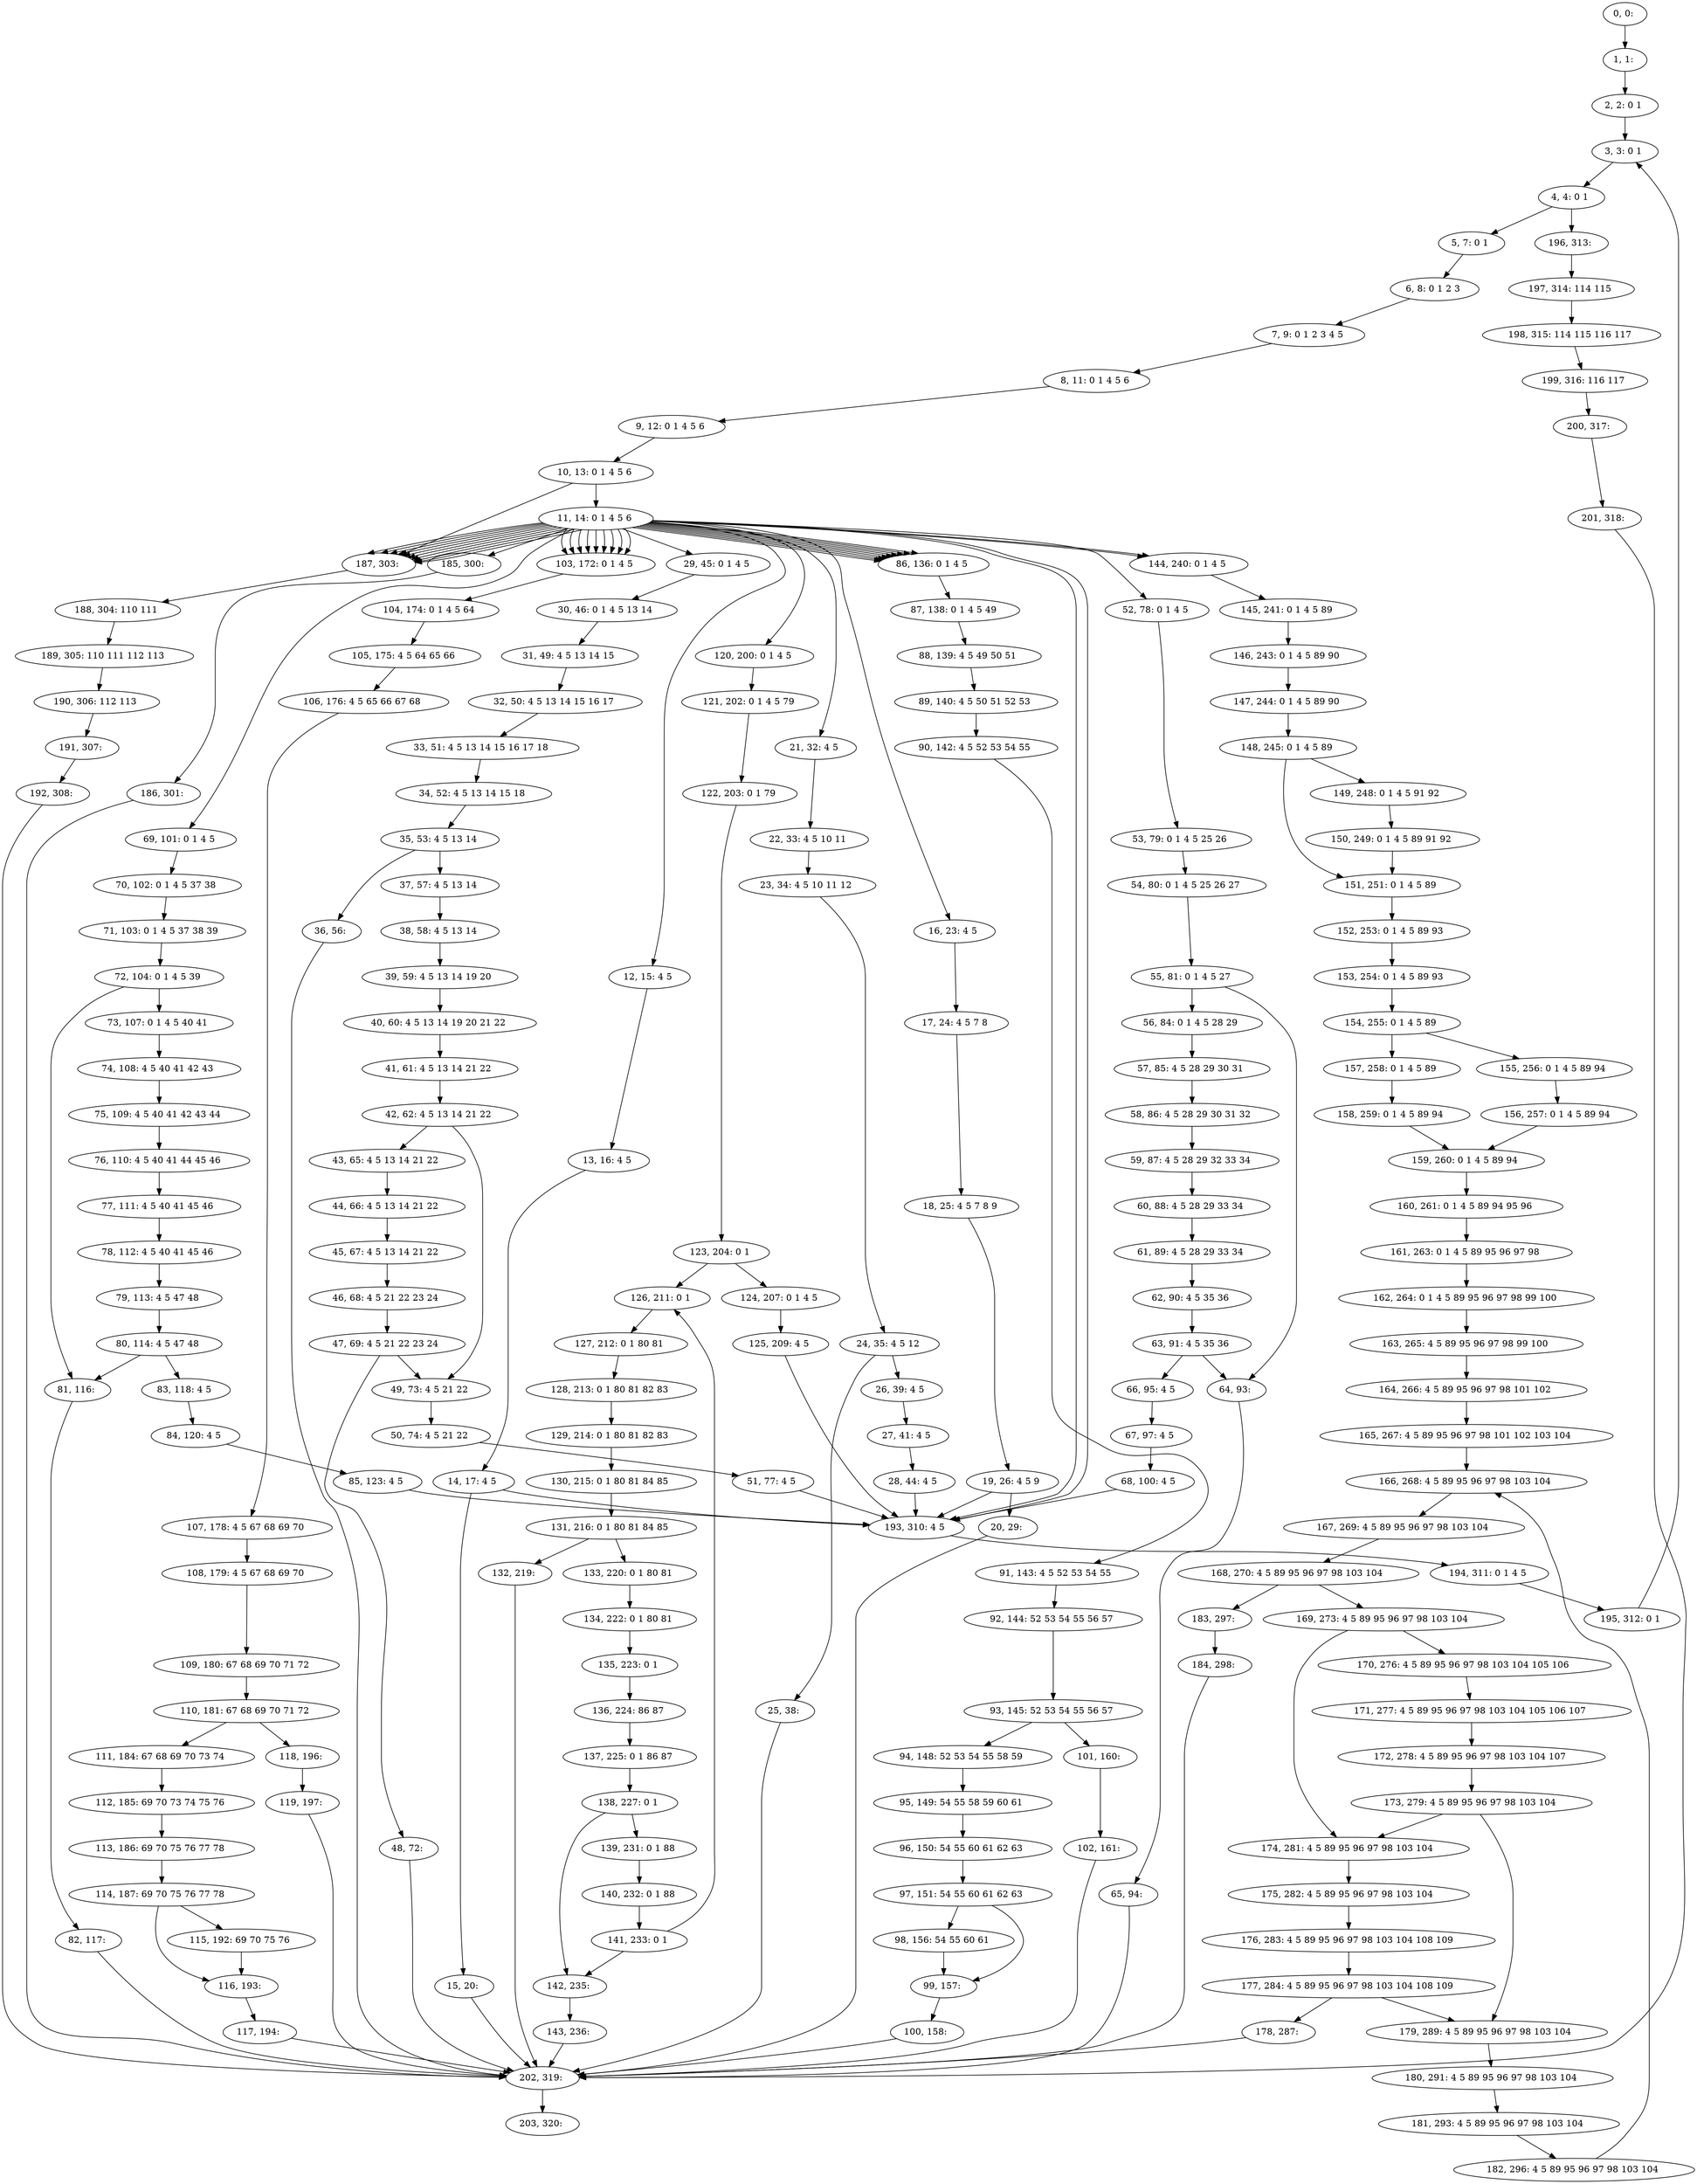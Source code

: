 digraph G {
0[label="0, 0: "];
1[label="1, 1: "];
2[label="2, 2: 0 1 "];
3[label="3, 3: 0 1 "];
4[label="4, 4: 0 1 "];
5[label="5, 7: 0 1 "];
6[label="6, 8: 0 1 2 3 "];
7[label="7, 9: 0 1 2 3 4 5 "];
8[label="8, 11: 0 1 4 5 6 "];
9[label="9, 12: 0 1 4 5 6 "];
10[label="10, 13: 0 1 4 5 6 "];
11[label="11, 14: 0 1 4 5 6 "];
12[label="12, 15: 4 5 "];
13[label="13, 16: 4 5 "];
14[label="14, 17: 4 5 "];
15[label="15, 20: "];
16[label="16, 23: 4 5 "];
17[label="17, 24: 4 5 7 8 "];
18[label="18, 25: 4 5 7 8 9 "];
19[label="19, 26: 4 5 9 "];
20[label="20, 29: "];
21[label="21, 32: 4 5 "];
22[label="22, 33: 4 5 10 11 "];
23[label="23, 34: 4 5 10 11 12 "];
24[label="24, 35: 4 5 12 "];
25[label="25, 38: "];
26[label="26, 39: 4 5 "];
27[label="27, 41: 4 5 "];
28[label="28, 44: 4 5 "];
29[label="29, 45: 0 1 4 5 "];
30[label="30, 46: 0 1 4 5 13 14 "];
31[label="31, 49: 4 5 13 14 15 "];
32[label="32, 50: 4 5 13 14 15 16 17 "];
33[label="33, 51: 4 5 13 14 15 16 17 18 "];
34[label="34, 52: 4 5 13 14 15 18 "];
35[label="35, 53: 4 5 13 14 "];
36[label="36, 56: "];
37[label="37, 57: 4 5 13 14 "];
38[label="38, 58: 4 5 13 14 "];
39[label="39, 59: 4 5 13 14 19 20 "];
40[label="40, 60: 4 5 13 14 19 20 21 22 "];
41[label="41, 61: 4 5 13 14 21 22 "];
42[label="42, 62: 4 5 13 14 21 22 "];
43[label="43, 65: 4 5 13 14 21 22 "];
44[label="44, 66: 4 5 13 14 21 22 "];
45[label="45, 67: 4 5 13 14 21 22 "];
46[label="46, 68: 4 5 21 22 23 24 "];
47[label="47, 69: 4 5 21 22 23 24 "];
48[label="48, 72: "];
49[label="49, 73: 4 5 21 22 "];
50[label="50, 74: 4 5 21 22 "];
51[label="51, 77: 4 5 "];
52[label="52, 78: 0 1 4 5 "];
53[label="53, 79: 0 1 4 5 25 26 "];
54[label="54, 80: 0 1 4 5 25 26 27 "];
55[label="55, 81: 0 1 4 5 27 "];
56[label="56, 84: 0 1 4 5 28 29 "];
57[label="57, 85: 4 5 28 29 30 31 "];
58[label="58, 86: 4 5 28 29 30 31 32 "];
59[label="59, 87: 4 5 28 29 32 33 34 "];
60[label="60, 88: 4 5 28 29 33 34 "];
61[label="61, 89: 4 5 28 29 33 34 "];
62[label="62, 90: 4 5 35 36 "];
63[label="63, 91: 4 5 35 36 "];
64[label="64, 93: "];
65[label="65, 94: "];
66[label="66, 95: 4 5 "];
67[label="67, 97: 4 5 "];
68[label="68, 100: 4 5 "];
69[label="69, 101: 0 1 4 5 "];
70[label="70, 102: 0 1 4 5 37 38 "];
71[label="71, 103: 0 1 4 5 37 38 39 "];
72[label="72, 104: 0 1 4 5 39 "];
73[label="73, 107: 0 1 4 5 40 41 "];
74[label="74, 108: 4 5 40 41 42 43 "];
75[label="75, 109: 4 5 40 41 42 43 44 "];
76[label="76, 110: 4 5 40 41 44 45 46 "];
77[label="77, 111: 4 5 40 41 45 46 "];
78[label="78, 112: 4 5 40 41 45 46 "];
79[label="79, 113: 4 5 47 48 "];
80[label="80, 114: 4 5 47 48 "];
81[label="81, 116: "];
82[label="82, 117: "];
83[label="83, 118: 4 5 "];
84[label="84, 120: 4 5 "];
85[label="85, 123: 4 5 "];
86[label="86, 136: 0 1 4 5 "];
87[label="87, 138: 0 1 4 5 49 "];
88[label="88, 139: 4 5 49 50 51 "];
89[label="89, 140: 4 5 50 51 52 53 "];
90[label="90, 142: 4 5 52 53 54 55 "];
91[label="91, 143: 4 5 52 53 54 55 "];
92[label="92, 144: 52 53 54 55 56 57 "];
93[label="93, 145: 52 53 54 55 56 57 "];
94[label="94, 148: 52 53 54 55 58 59 "];
95[label="95, 149: 54 55 58 59 60 61 "];
96[label="96, 150: 54 55 60 61 62 63 "];
97[label="97, 151: 54 55 60 61 62 63 "];
98[label="98, 156: 54 55 60 61 "];
99[label="99, 157: "];
100[label="100, 158: "];
101[label="101, 160: "];
102[label="102, 161: "];
103[label="103, 172: 0 1 4 5 "];
104[label="104, 174: 0 1 4 5 64 "];
105[label="105, 175: 4 5 64 65 66 "];
106[label="106, 176: 4 5 65 66 67 68 "];
107[label="107, 178: 4 5 67 68 69 70 "];
108[label="108, 179: 4 5 67 68 69 70 "];
109[label="109, 180: 67 68 69 70 71 72 "];
110[label="110, 181: 67 68 69 70 71 72 "];
111[label="111, 184: 67 68 69 70 73 74 "];
112[label="112, 185: 69 70 73 74 75 76 "];
113[label="113, 186: 69 70 75 76 77 78 "];
114[label="114, 187: 69 70 75 76 77 78 "];
115[label="115, 192: 69 70 75 76 "];
116[label="116, 193: "];
117[label="117, 194: "];
118[label="118, 196: "];
119[label="119, 197: "];
120[label="120, 200: 0 1 4 5 "];
121[label="121, 202: 0 1 4 5 79 "];
122[label="122, 203: 0 1 79 "];
123[label="123, 204: 0 1 "];
124[label="124, 207: 0 1 4 5 "];
125[label="125, 209: 4 5 "];
126[label="126, 211: 0 1 "];
127[label="127, 212: 0 1 80 81 "];
128[label="128, 213: 0 1 80 81 82 83 "];
129[label="129, 214: 0 1 80 81 82 83 "];
130[label="130, 215: 0 1 80 81 84 85 "];
131[label="131, 216: 0 1 80 81 84 85 "];
132[label="132, 219: "];
133[label="133, 220: 0 1 80 81 "];
134[label="134, 222: 0 1 80 81 "];
135[label="135, 223: 0 1 "];
136[label="136, 224: 86 87 "];
137[label="137, 225: 0 1 86 87 "];
138[label="138, 227: 0 1 "];
139[label="139, 231: 0 1 88 "];
140[label="140, 232: 0 1 88 "];
141[label="141, 233: 0 1 "];
142[label="142, 235: "];
143[label="143, 236: "];
144[label="144, 240: 0 1 4 5 "];
145[label="145, 241: 0 1 4 5 89 "];
146[label="146, 243: 0 1 4 5 89 90 "];
147[label="147, 244: 0 1 4 5 89 90 "];
148[label="148, 245: 0 1 4 5 89 "];
149[label="149, 248: 0 1 4 5 91 92 "];
150[label="150, 249: 0 1 4 5 89 91 92 "];
151[label="151, 251: 0 1 4 5 89 "];
152[label="152, 253: 0 1 4 5 89 93 "];
153[label="153, 254: 0 1 4 5 89 93 "];
154[label="154, 255: 0 1 4 5 89 "];
155[label="155, 256: 0 1 4 5 89 94 "];
156[label="156, 257: 0 1 4 5 89 94 "];
157[label="157, 258: 0 1 4 5 89 "];
158[label="158, 259: 0 1 4 5 89 94 "];
159[label="159, 260: 0 1 4 5 89 94 "];
160[label="160, 261: 0 1 4 5 89 94 95 96 "];
161[label="161, 263: 0 1 4 5 89 95 96 97 98 "];
162[label="162, 264: 0 1 4 5 89 95 96 97 98 99 100 "];
163[label="163, 265: 4 5 89 95 96 97 98 99 100 "];
164[label="164, 266: 4 5 89 95 96 97 98 101 102 "];
165[label="165, 267: 4 5 89 95 96 97 98 101 102 103 104 "];
166[label="166, 268: 4 5 89 95 96 97 98 103 104 "];
167[label="167, 269: 4 5 89 95 96 97 98 103 104 "];
168[label="168, 270: 4 5 89 95 96 97 98 103 104 "];
169[label="169, 273: 4 5 89 95 96 97 98 103 104 "];
170[label="170, 276: 4 5 89 95 96 97 98 103 104 105 106 "];
171[label="171, 277: 4 5 89 95 96 97 98 103 104 105 106 107 "];
172[label="172, 278: 4 5 89 95 96 97 98 103 104 107 "];
173[label="173, 279: 4 5 89 95 96 97 98 103 104 "];
174[label="174, 281: 4 5 89 95 96 97 98 103 104 "];
175[label="175, 282: 4 5 89 95 96 97 98 103 104 "];
176[label="176, 283: 4 5 89 95 96 97 98 103 104 108 109 "];
177[label="177, 284: 4 5 89 95 96 97 98 103 104 108 109 "];
178[label="178, 287: "];
179[label="179, 289: 4 5 89 95 96 97 98 103 104 "];
180[label="180, 291: 4 5 89 95 96 97 98 103 104 "];
181[label="181, 293: 4 5 89 95 96 97 98 103 104 "];
182[label="182, 296: 4 5 89 95 96 97 98 103 104 "];
183[label="183, 297: "];
184[label="184, 298: "];
185[label="185, 300: "];
186[label="186, 301: "];
187[label="187, 303: "];
188[label="188, 304: 110 111 "];
189[label="189, 305: 110 111 112 113 "];
190[label="190, 306: 112 113 "];
191[label="191, 307: "];
192[label="192, 308: "];
193[label="193, 310: 4 5 "];
194[label="194, 311: 0 1 4 5 "];
195[label="195, 312: 0 1 "];
196[label="196, 313: "];
197[label="197, 314: 114 115 "];
198[label="198, 315: 114 115 116 117 "];
199[label="199, 316: 116 117 "];
200[label="200, 317: "];
201[label="201, 318: "];
202[label="202, 319: "];
203[label="203, 320: "];
0->1 ;
1->2 ;
2->3 ;
3->4 ;
4->5 ;
4->196 ;
5->6 ;
6->7 ;
7->8 ;
8->9 ;
9->10 ;
10->11 ;
10->187 ;
11->185 ;
11->12 ;
11->16 ;
11->21 ;
11->52 ;
11->69 ;
11->120 ;
11->193 ;
11->29 ;
11->193 ;
11->144 ;
11->144 ;
11->187 ;
11->187 ;
11->187 ;
11->187 ;
11->187 ;
11->187 ;
11->187 ;
11->187 ;
11->187 ;
11->86 ;
11->86 ;
11->86 ;
11->86 ;
11->86 ;
11->86 ;
11->86 ;
11->86 ;
11->86 ;
11->187 ;
11->103 ;
11->103 ;
11->103 ;
11->103 ;
11->103 ;
11->103 ;
11->103 ;
11->103 ;
11->103 ;
12->13 ;
13->14 ;
14->15 ;
14->193 ;
15->202 ;
16->17 ;
17->18 ;
18->19 ;
19->20 ;
19->193 ;
20->202 ;
21->22 ;
22->23 ;
23->24 ;
24->25 ;
24->26 ;
25->202 ;
26->27 ;
27->28 ;
28->193 ;
29->30 ;
30->31 ;
31->32 ;
32->33 ;
33->34 ;
34->35 ;
35->36 ;
35->37 ;
36->202 ;
37->38 ;
38->39 ;
39->40 ;
40->41 ;
41->42 ;
42->43 ;
42->49 ;
43->44 ;
44->45 ;
45->46 ;
46->47 ;
47->48 ;
47->49 ;
48->202 ;
49->50 ;
50->51 ;
51->193 ;
52->53 ;
53->54 ;
54->55 ;
55->56 ;
55->64 ;
56->57 ;
57->58 ;
58->59 ;
59->60 ;
60->61 ;
61->62 ;
62->63 ;
63->64 ;
63->66 ;
64->65 ;
65->202 ;
66->67 ;
67->68 ;
68->193 ;
69->70 ;
70->71 ;
71->72 ;
72->73 ;
72->81 ;
73->74 ;
74->75 ;
75->76 ;
76->77 ;
77->78 ;
78->79 ;
79->80 ;
80->81 ;
80->83 ;
81->82 ;
82->202 ;
83->84 ;
84->85 ;
85->193 ;
86->87 ;
87->88 ;
88->89 ;
89->90 ;
90->91 ;
91->92 ;
92->93 ;
93->94 ;
93->101 ;
94->95 ;
95->96 ;
96->97 ;
97->98 ;
97->99 ;
98->99 ;
99->100 ;
100->202 ;
101->102 ;
102->202 ;
103->104 ;
104->105 ;
105->106 ;
106->107 ;
107->108 ;
108->109 ;
109->110 ;
110->111 ;
110->118 ;
111->112 ;
112->113 ;
113->114 ;
114->115 ;
114->116 ;
115->116 ;
116->117 ;
117->202 ;
118->119 ;
119->202 ;
120->121 ;
121->122 ;
122->123 ;
123->124 ;
123->126 ;
124->125 ;
125->193 ;
126->127 ;
127->128 ;
128->129 ;
129->130 ;
130->131 ;
131->132 ;
131->133 ;
132->202 ;
133->134 ;
134->135 ;
135->136 ;
136->137 ;
137->138 ;
138->139 ;
138->142 ;
139->140 ;
140->141 ;
141->142 ;
141->126 ;
142->143 ;
143->202 ;
144->145 ;
145->146 ;
146->147 ;
147->148 ;
148->149 ;
148->151 ;
149->150 ;
150->151 ;
151->152 ;
152->153 ;
153->154 ;
154->155 ;
154->157 ;
155->156 ;
156->159 ;
157->158 ;
158->159 ;
159->160 ;
160->161 ;
161->162 ;
162->163 ;
163->164 ;
164->165 ;
165->166 ;
166->167 ;
167->168 ;
168->169 ;
168->183 ;
169->170 ;
169->174 ;
170->171 ;
171->172 ;
172->173 ;
173->174 ;
173->179 ;
174->175 ;
175->176 ;
176->177 ;
177->178 ;
177->179 ;
178->202 ;
179->180 ;
180->181 ;
181->182 ;
182->166 ;
183->184 ;
184->202 ;
185->186 ;
186->202 ;
187->188 ;
188->189 ;
189->190 ;
190->191 ;
191->192 ;
192->202 ;
193->194 ;
194->195 ;
195->3 ;
196->197 ;
197->198 ;
198->199 ;
199->200 ;
200->201 ;
201->202 ;
202->203 ;
}
